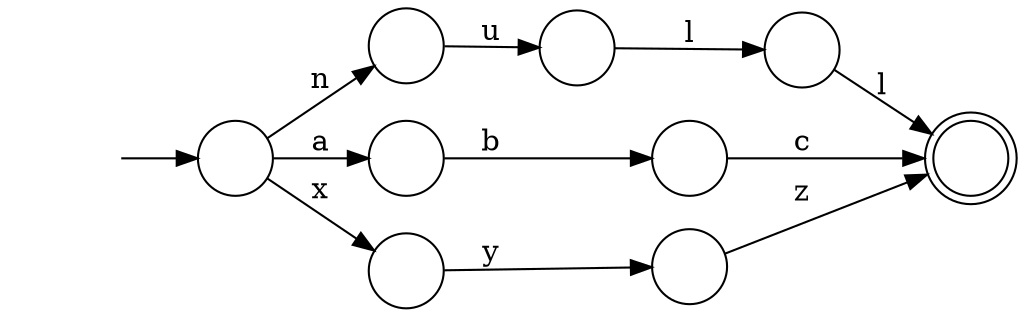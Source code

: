 digraph Automaton {
  rankdir = LR;
  0 [shape=circle,label=""];
  initial [shape=plaintext,label=""];
  initial -> 0
  0 -> 7 [label="n"]
  0 -> 6 [label="a"]
  0 -> 4 [label="x"]
  1 [shape=circle,label=""];
  1 -> 2 [label="l"]
  2 [shape=circle,label=""];
  2 -> 8 [label="l"]
  3 [shape=circle,label=""];
  3 -> 8 [label="z"]
  4 [shape=circle,label=""];
  4 -> 3 [label="y"]
  5 [shape=circle,label=""];
  5 -> 8 [label="c"]
  6 [shape=circle,label=""];
  6 -> 5 [label="b"]
  7 [shape=circle,label=""];
  7 -> 1 [label="u"]
  8 [shape=doublecircle,label=""];
}

